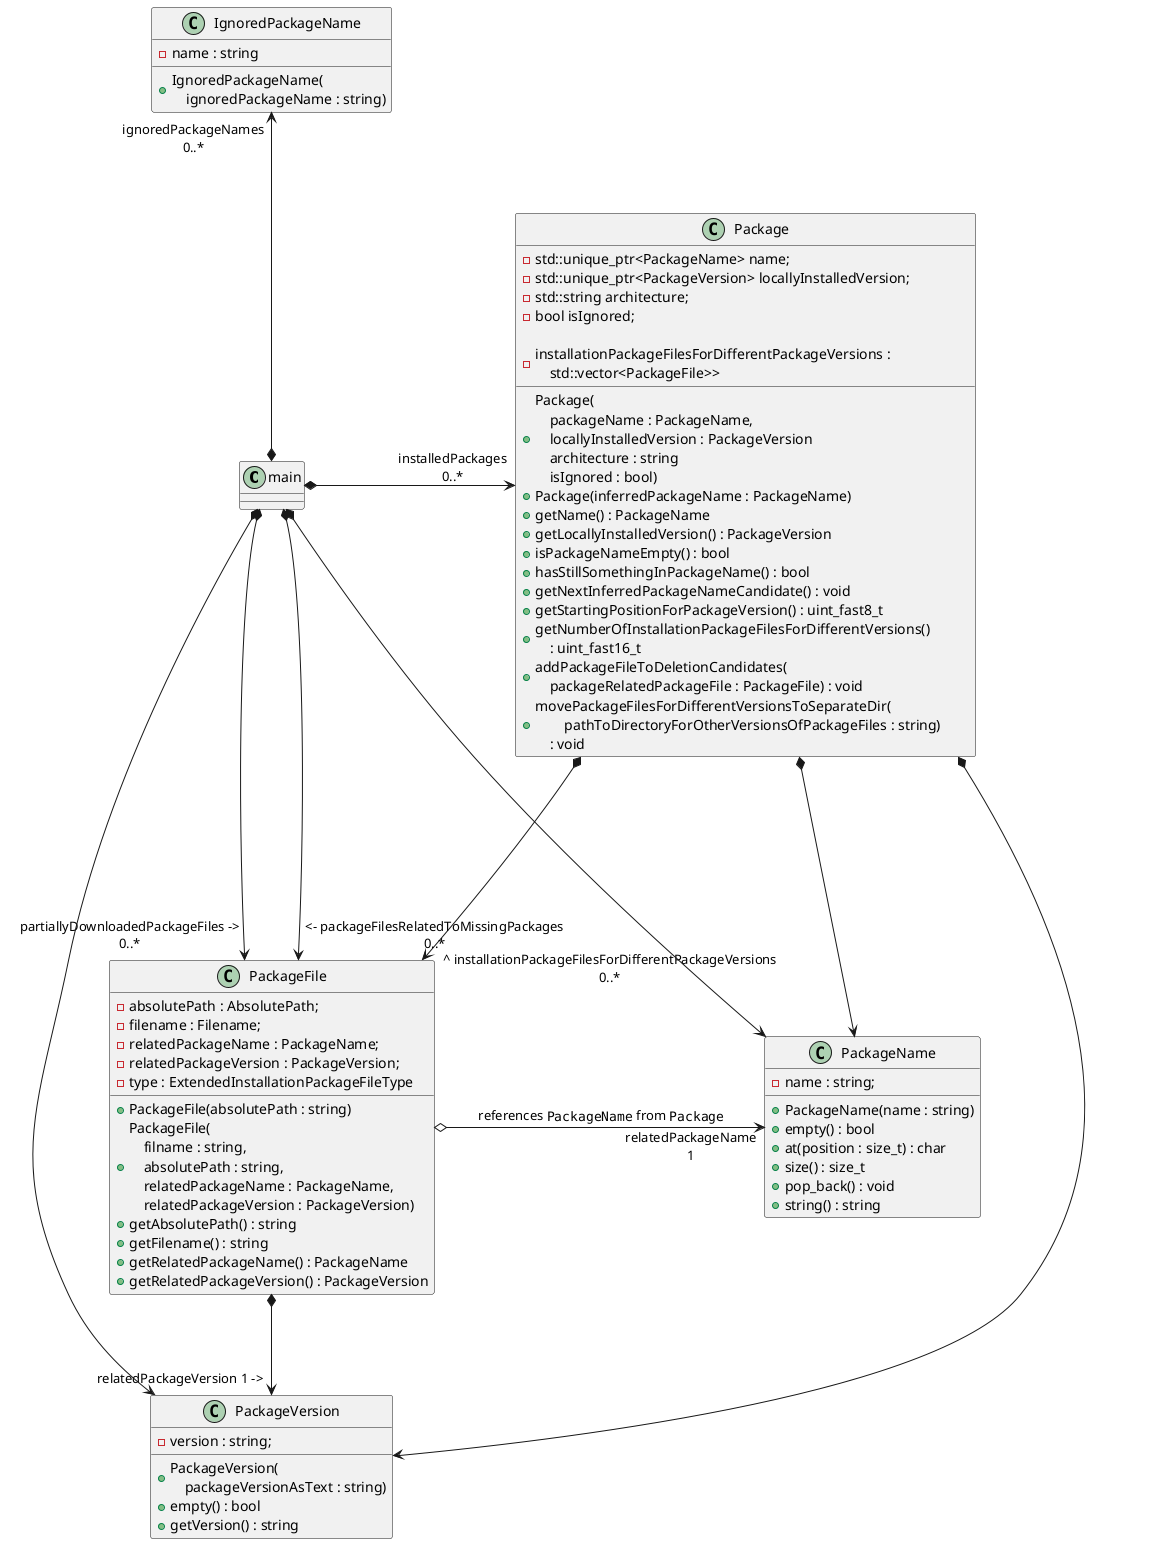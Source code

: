 @startuml
skinparam nodesep 80
skinparam ranksep 100

class main

class IgnoredPackageName {
    + IgnoredPackageName(\
        \n    ignoredPackageName : string)
    - name : string
}

main *-u-> "ignoredPackageNames\n0..*" IgnoredPackageName

class Package {
    + Package(\
        \n    packageName : PackageName,\
        \n    locallyInstalledVersion : PackageVersion\
        \n    architecture : string\
        \n    isIgnored : bool)
    + Package(inferredPackageName : PackageName)
    + getName() : PackageName
    + getLocallyInstalledVersion() : PackageVersion
    + isPackageNameEmpty() : bool
    + hasStillSomethingInPackageName() : bool
    + getNextInferredPackageNameCandidate() : void
    + getStartingPositionForPackageVersion() : uint_fast8_t
    + getNumberOfInstallationPackageFilesForDifferentVersions()\
        \n    : uint_fast16_t
    + addPackageFileToDeletionCandidates(\
        \n    packageRelatedPackageFile : PackageFile) : void
    + movePackageFilesForDifferentVersionsToSeparateDir(\
        \n        pathToDirectoryForOtherVersionsOfPackageFiles : string)\
        \n    : void

    - std::unique_ptr<PackageName> name;
    - std::unique_ptr<PackageVersion> locallyInstalledVersion;
    - std::string architecture;
    - bool isIgnored;

    - installationPackageFilesForDifferentPackageVersions :\
        \n    std::vector<PackageFile>>
}

main *-r-> "installedPackages\n0..*" Package
Package *--> PackageName
Package *--> PackageVersion
Package *---> "^ installationPackageFilesForDifferentPackageVersions\n0..*" PackageFile

class PackageFile {
    + PackageFile(absolutePath : string)
    + PackageFile(\
        \n    filname : string,\
        \n    absolutePath : string,\
        \n    relatedPackageName : PackageName,\
        \n    relatedPackageVersion : PackageVersion)
    + getAbsolutePath() : string
    + getFilename() : string
    + getRelatedPackageName() : PackageName
    + getRelatedPackageVersion() : PackageVersion
    - absolutePath : AbsolutePath;
    - filename : Filename;
    - relatedPackageName : PackageName;
    - relatedPackageVersion : PackageVersion;
    - type : ExtendedInstallationPackageFileType
}

main *--> "partiallyDownloadedPackageFiles ->\n0..*" PackageFile
main *--> "<- packageFilesRelatedToMissingPackages\n0..*" PackageFile
PackageFile o-r-> "relatedPackageName\n1" PackageName : " references ""PackageName"" from ""Package"""
PackageFile *--> "relatedPackageVersion 1 ->" PackageVersion

class PackageName {
    + PackageName(name : string)
    + empty() : bool
    + at(position : size_t) : char
    + size() : size_t
    + pop_back() : void
    + string() : string

    - name : string;
}

main *--> PackageName

class PackageVersion {
    + PackageVersion(\
        \n    packageVersionAsText : string)
    + empty() : bool
    + getVersion() : string

    - version : string;
}

main *--> PackageVersion
@enduml
